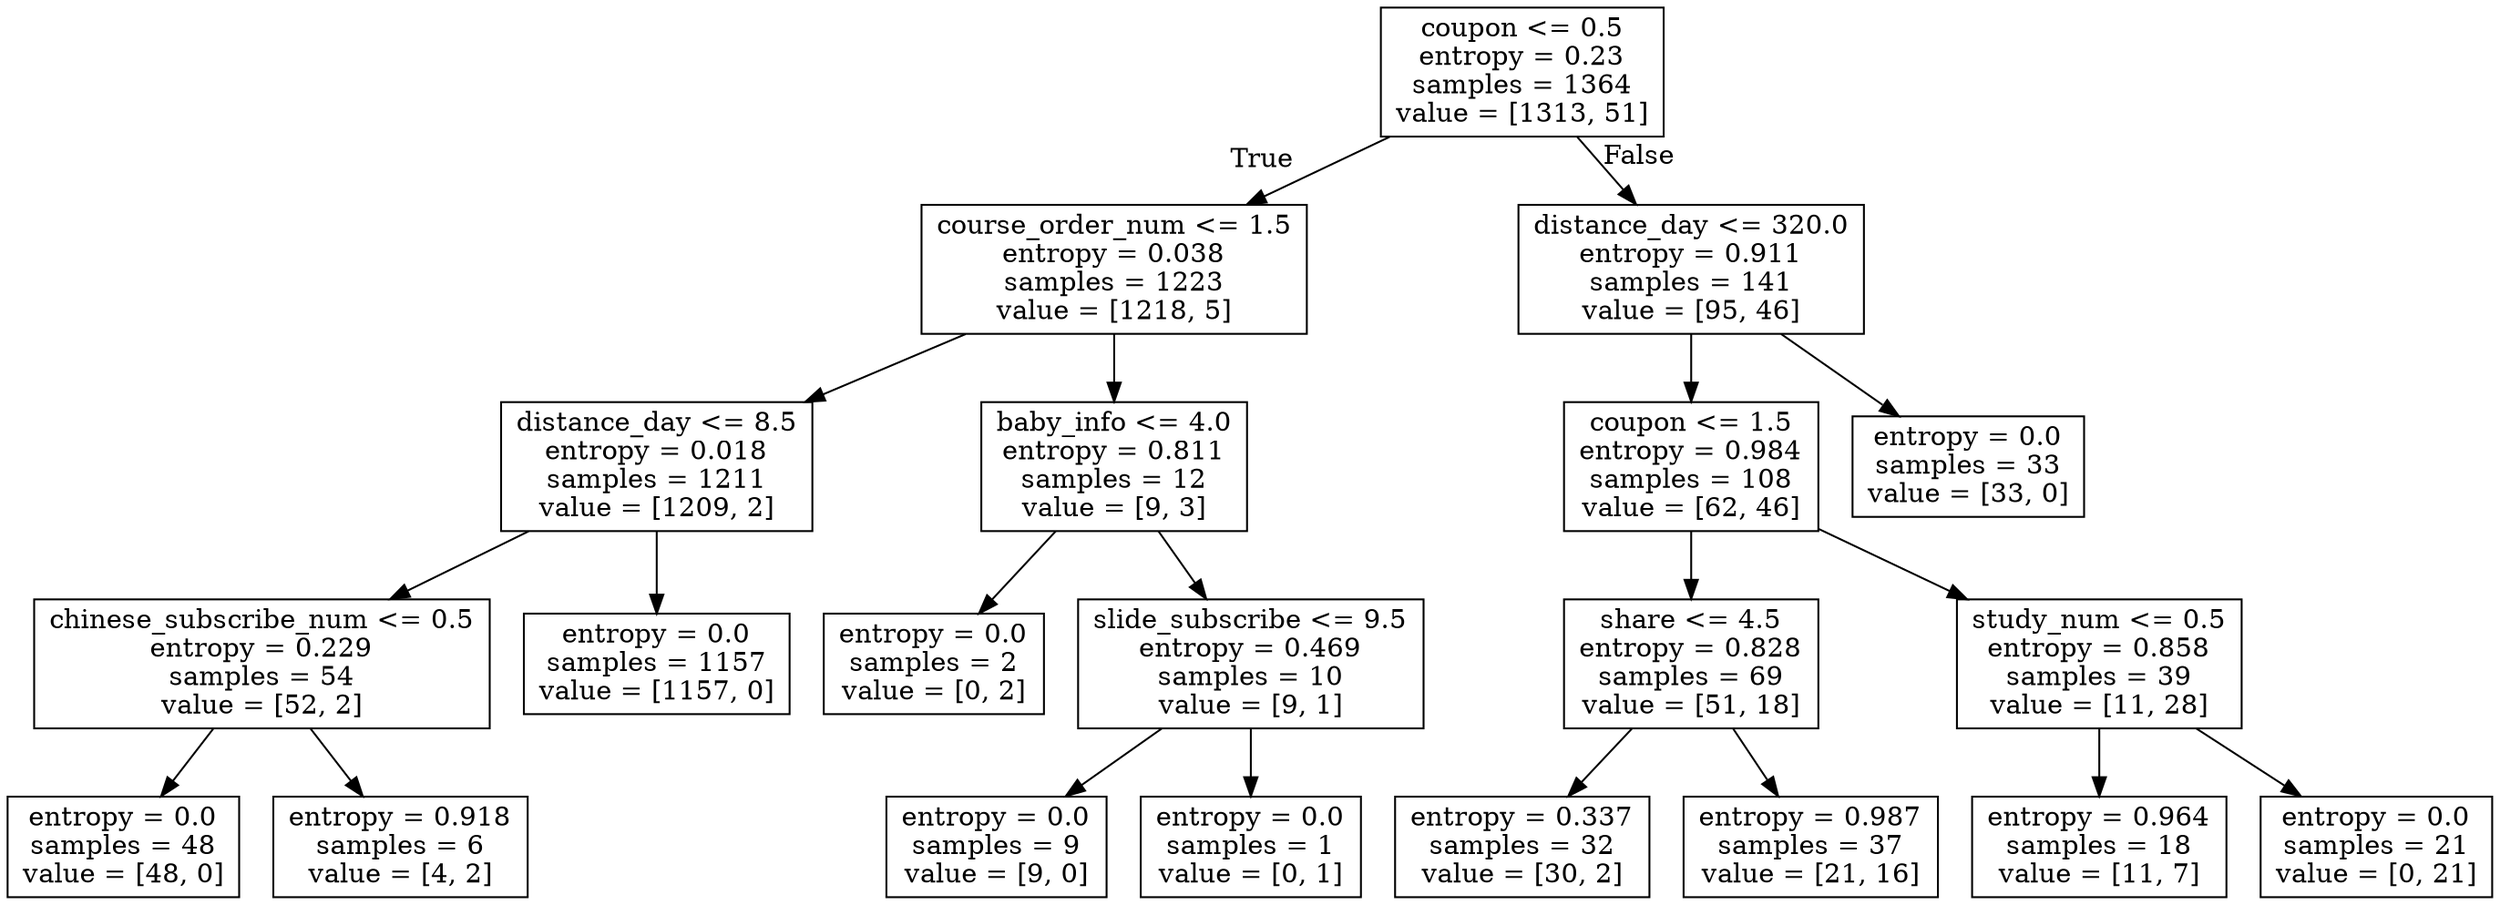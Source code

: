 digraph Tree {
node [shape=box] ;
0 [label="coupon <= 0.5\nentropy = 0.23\nsamples = 1364\nvalue = [1313, 51]"] ;
1 [label="course_order_num <= 1.5\nentropy = 0.038\nsamples = 1223\nvalue = [1218, 5]"] ;
0 -> 1 [labeldistance=2.5, labelangle=45, headlabel="True"] ;
2 [label="distance_day <= 8.5\nentropy = 0.018\nsamples = 1211\nvalue = [1209, 2]"] ;
1 -> 2 ;
3 [label="chinese_subscribe_num <= 0.5\nentropy = 0.229\nsamples = 54\nvalue = [52, 2]"] ;
2 -> 3 ;
4 [label="entropy = 0.0\nsamples = 48\nvalue = [48, 0]"] ;
3 -> 4 ;
5 [label="entropy = 0.918\nsamples = 6\nvalue = [4, 2]"] ;
3 -> 5 ;
6 [label="entropy = 0.0\nsamples = 1157\nvalue = [1157, 0]"] ;
2 -> 6 ;
7 [label="baby_info <= 4.0\nentropy = 0.811\nsamples = 12\nvalue = [9, 3]"] ;
1 -> 7 ;
8 [label="entropy = 0.0\nsamples = 2\nvalue = [0, 2]"] ;
7 -> 8 ;
9 [label="slide_subscribe <= 9.5\nentropy = 0.469\nsamples = 10\nvalue = [9, 1]"] ;
7 -> 9 ;
10 [label="entropy = 0.0\nsamples = 9\nvalue = [9, 0]"] ;
9 -> 10 ;
11 [label="entropy = 0.0\nsamples = 1\nvalue = [0, 1]"] ;
9 -> 11 ;
12 [label="distance_day <= 320.0\nentropy = 0.911\nsamples = 141\nvalue = [95, 46]"] ;
0 -> 12 [labeldistance=2.5, labelangle=-45, headlabel="False"] ;
13 [label="coupon <= 1.5\nentropy = 0.984\nsamples = 108\nvalue = [62, 46]"] ;
12 -> 13 ;
14 [label="share <= 4.5\nentropy = 0.828\nsamples = 69\nvalue = [51, 18]"] ;
13 -> 14 ;
15 [label="entropy = 0.337\nsamples = 32\nvalue = [30, 2]"] ;
14 -> 15 ;
16 [label="entropy = 0.987\nsamples = 37\nvalue = [21, 16]"] ;
14 -> 16 ;
17 [label="study_num <= 0.5\nentropy = 0.858\nsamples = 39\nvalue = [11, 28]"] ;
13 -> 17 ;
18 [label="entropy = 0.964\nsamples = 18\nvalue = [11, 7]"] ;
17 -> 18 ;
19 [label="entropy = 0.0\nsamples = 21\nvalue = [0, 21]"] ;
17 -> 19 ;
20 [label="entropy = 0.0\nsamples = 33\nvalue = [33, 0]"] ;
12 -> 20 ;
}